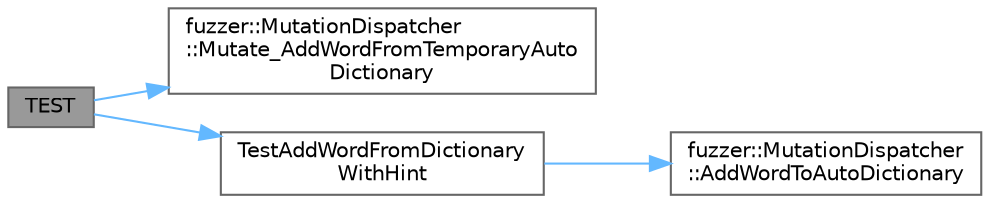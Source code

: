 digraph "TEST"
{
 // LATEX_PDF_SIZE
  bgcolor="transparent";
  edge [fontname=Helvetica,fontsize=10,labelfontname=Helvetica,labelfontsize=10];
  node [fontname=Helvetica,fontsize=10,shape=box,height=0.2,width=0.4];
  rankdir="LR";
  Node1 [id="Node000001",label="TEST",height=0.2,width=0.4,color="gray40", fillcolor="grey60", style="filled", fontcolor="black",tooltip=" "];
  Node1 -> Node2 [id="edge1_Node000001_Node000002",color="steelblue1",style="solid",tooltip=" "];
  Node2 [id="Node000002",label="fuzzer::MutationDispatcher\l::Mutate_AddWordFromTemporaryAuto\lDictionary",height=0.2,width=0.4,color="grey40", fillcolor="white", style="filled",URL="$classfuzzer_1_1_mutation_dispatcher.html#ad2e2f3e2d09f0a53864dfc861cd19e0c",tooltip="Mutates data by adding a word from the temporary automatic dictionary."];
  Node1 -> Node3 [id="edge2_Node000001_Node000003",color="steelblue1",style="solid",tooltip=" "];
  Node3 [id="Node000003",label="TestAddWordFromDictionary\lWithHint",height=0.2,width=0.4,color="grey40", fillcolor="white", style="filled",URL="$_fuzzer_unittest_8cpp.html#abaa5673e660442bca4e55dd4b1fa58a6",tooltip=" "];
  Node3 -> Node4 [id="edge3_Node000003_Node000004",color="steelblue1",style="solid",tooltip=" "];
  Node4 [id="Node000004",label="fuzzer::MutationDispatcher\l::AddWordToAutoDictionary",height=0.2,width=0.4,color="grey40", fillcolor="white", style="filled",URL="$classfuzzer_1_1_mutation_dispatcher.html#a8260971a12fd061d7b5cc0f8d4f2aa50",tooltip=" "];
}
